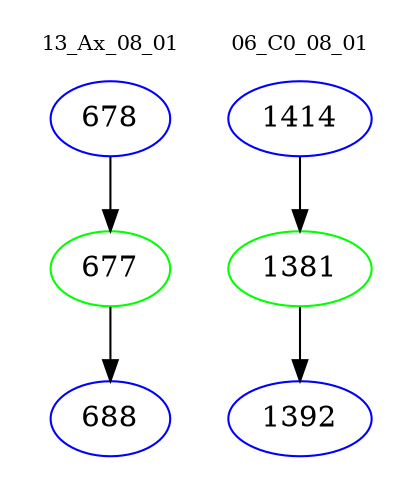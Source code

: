 digraph{
subgraph cluster_0 {
color = white
label = "13_Ax_08_01";
fontsize=10;
T0_678 [label="678", color="blue"]
T0_678 -> T0_677 [color="black"]
T0_677 [label="677", color="green"]
T0_677 -> T0_688 [color="black"]
T0_688 [label="688", color="blue"]
}
subgraph cluster_1 {
color = white
label = "06_C0_08_01";
fontsize=10;
T1_1414 [label="1414", color="blue"]
T1_1414 -> T1_1381 [color="black"]
T1_1381 [label="1381", color="green"]
T1_1381 -> T1_1392 [color="black"]
T1_1392 [label="1392", color="blue"]
}
}
